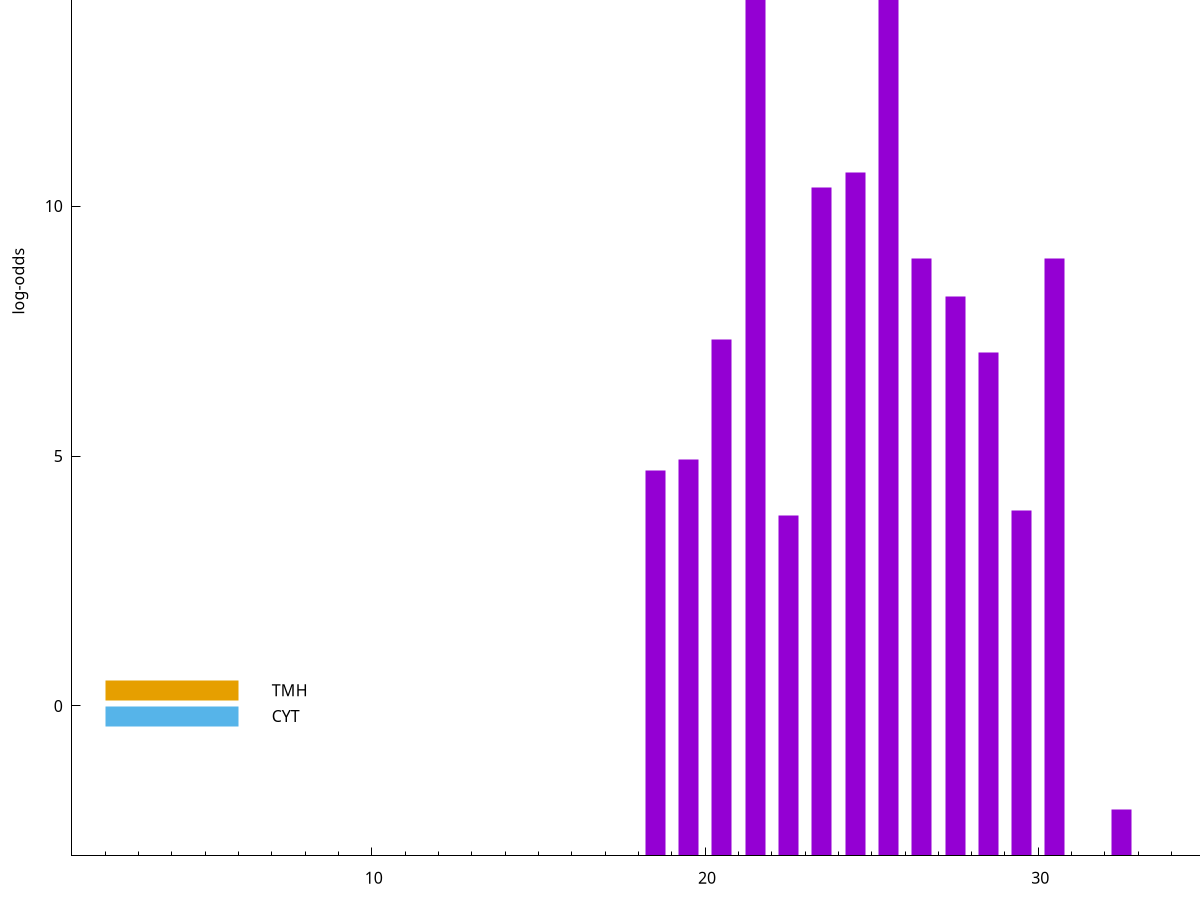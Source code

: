 set title "LipoP predictions for SRR5666526.gff"
set size 2., 1.4
set xrange [1:70] 
set mxtics 10
set yrange [-3:20]
set y2range [0:23]
set ylabel "log-odds"
set term postscript eps color solid "Helvetica" 30
set output "SRR5666526.gff3.eps"
set arrow from 2,15.8602 to 6,15.8602 nohead lt 1 lw 20
set label "SpI" at 7,15.8602
set arrow from 2,0.316645 to 6,0.316645 nohead lt 4 lw 20
set label "TMH" at 7,0.316645
set arrow from 2,-0.200913 to 6,-0.200913 nohead lt 3 lw 20
set label "CYT" at 7,-0.200913
set arrow from 2,15.8602 to 6,15.8602 nohead lt 1 lw 20
set label "SpI" at 7,15.8602
# NOTE: The scores below are the log-odds scores with the threshold
# NOTE: subtracted (a hack to make gnuplot make the histogram all
# NOTE: look nice).
plot "-" axes x1y2 title "" with impulses lt 1 lw 20
25.500000 17.946900
21.500000 17.506500
24.500000 13.676500
23.500000 13.374900
26.500000 11.946520
30.500000 11.944330
27.500000 11.188710
20.500000 10.322480
28.500000 10.067490
19.500000 7.930000
18.500000 7.716990
29.500000 6.903370
22.500000 6.807140
32.500000 0.930100
e
exit
